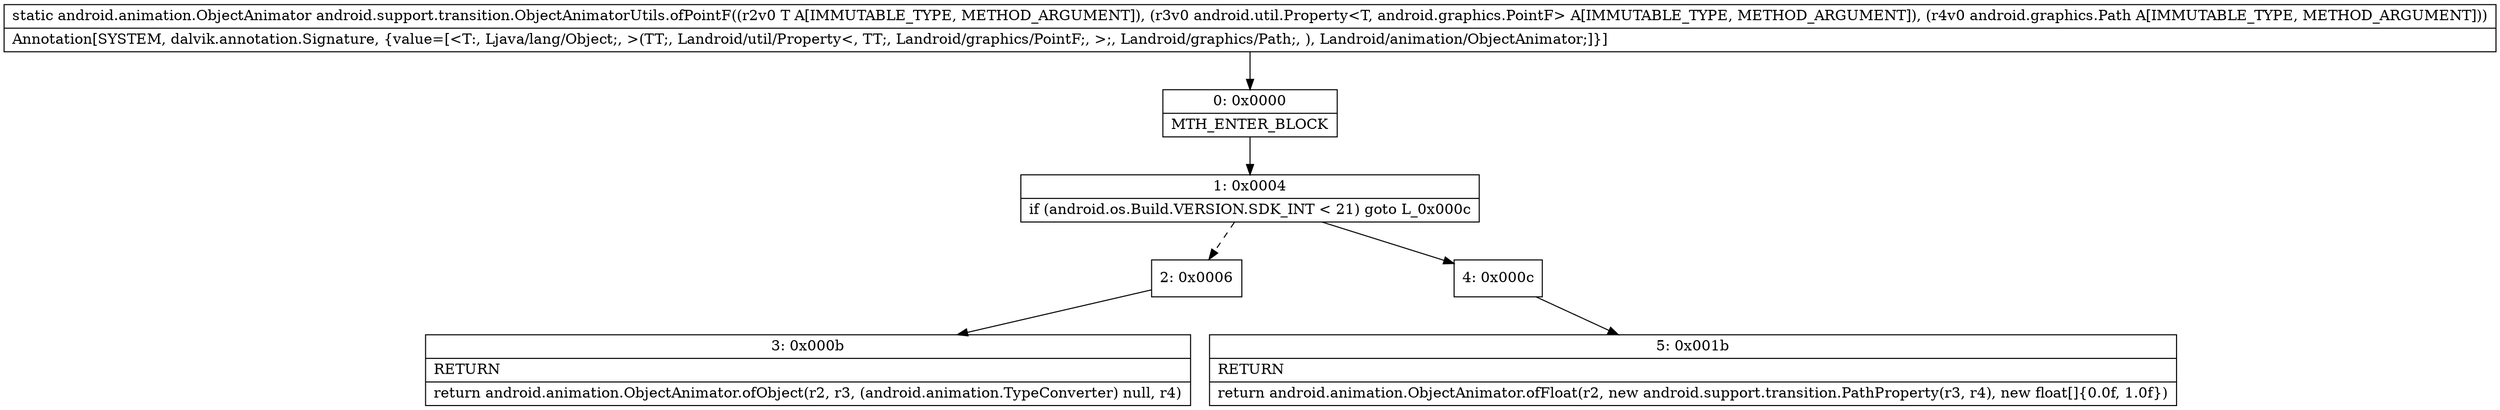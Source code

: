 digraph "CFG forandroid.support.transition.ObjectAnimatorUtils.ofPointF(Ljava\/lang\/Object;Landroid\/util\/Property;Landroid\/graphics\/Path;)Landroid\/animation\/ObjectAnimator;" {
Node_0 [shape=record,label="{0\:\ 0x0000|MTH_ENTER_BLOCK\l}"];
Node_1 [shape=record,label="{1\:\ 0x0004|if (android.os.Build.VERSION.SDK_INT \< 21) goto L_0x000c\l}"];
Node_2 [shape=record,label="{2\:\ 0x0006}"];
Node_3 [shape=record,label="{3\:\ 0x000b|RETURN\l|return android.animation.ObjectAnimator.ofObject(r2, r3, (android.animation.TypeConverter) null, r4)\l}"];
Node_4 [shape=record,label="{4\:\ 0x000c}"];
Node_5 [shape=record,label="{5\:\ 0x001b|RETURN\l|return android.animation.ObjectAnimator.ofFloat(r2, new android.support.transition.PathProperty(r3, r4), new float[]\{0.0f, 1.0f\})\l}"];
MethodNode[shape=record,label="{static android.animation.ObjectAnimator android.support.transition.ObjectAnimatorUtils.ofPointF((r2v0 T A[IMMUTABLE_TYPE, METHOD_ARGUMENT]), (r3v0 android.util.Property\<T, android.graphics.PointF\> A[IMMUTABLE_TYPE, METHOD_ARGUMENT]), (r4v0 android.graphics.Path A[IMMUTABLE_TYPE, METHOD_ARGUMENT]))  | Annotation[SYSTEM, dalvik.annotation.Signature, \{value=[\<T:, Ljava\/lang\/Object;, \>(TT;, Landroid\/util\/Property\<, TT;, Landroid\/graphics\/PointF;, \>;, Landroid\/graphics\/Path;, ), Landroid\/animation\/ObjectAnimator;]\}]\l}"];
MethodNode -> Node_0;
Node_0 -> Node_1;
Node_1 -> Node_2[style=dashed];
Node_1 -> Node_4;
Node_2 -> Node_3;
Node_4 -> Node_5;
}

